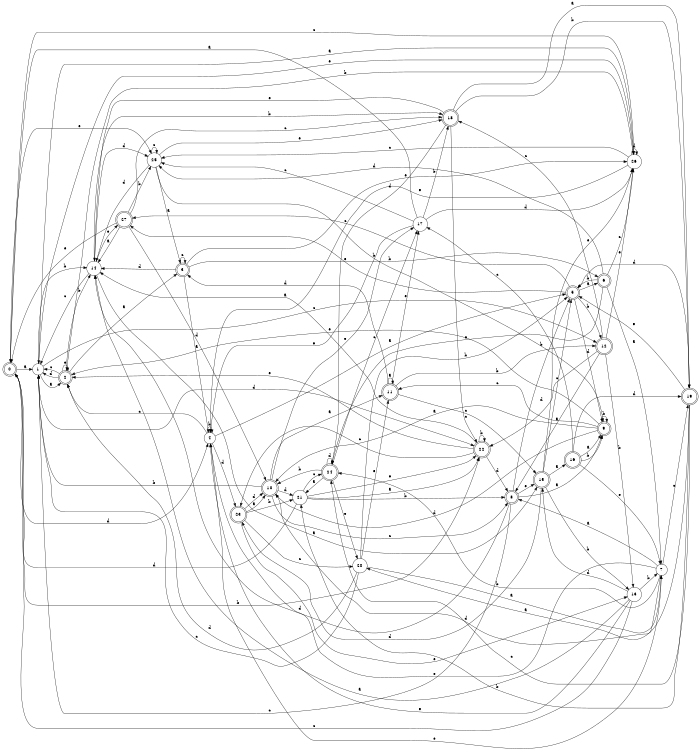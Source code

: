 digraph n23_9 {
__start0 [label="" shape="none"];

rankdir=LR;
size="8,5";

s0 [style="rounded,filled", color="black", fillcolor="white" shape="doublecircle", label="0"];
s1 [style="filled", color="black", fillcolor="white" shape="circle", label="1"];
s2 [style="rounded,filled", color="black", fillcolor="white" shape="doublecircle", label="2"];
s3 [style="rounded,filled", color="black", fillcolor="white" shape="doublecircle", label="3"];
s4 [style="filled", color="black", fillcolor="white" shape="circle", label="4"];
s5 [style="rounded,filled", color="black", fillcolor="white" shape="doublecircle", label="5"];
s6 [style="rounded,filled", color="black", fillcolor="white" shape="doublecircle", label="6"];
s7 [style="filled", color="black", fillcolor="white" shape="circle", label="7"];
s8 [style="rounded,filled", color="black", fillcolor="white" shape="doublecircle", label="8"];
s9 [style="rounded,filled", color="black", fillcolor="white" shape="doublecircle", label="9"];
s10 [style="rounded,filled", color="black", fillcolor="white" shape="doublecircle", label="10"];
s11 [style="rounded,filled", color="black", fillcolor="white" shape="doublecircle", label="11"];
s12 [style="rounded,filled", color="black", fillcolor="white" shape="doublecircle", label="12"];
s13 [style="filled", color="black", fillcolor="white" shape="circle", label="13"];
s14 [style="filled", color="black", fillcolor="white" shape="circle", label="14"];
s15 [style="rounded,filled", color="black", fillcolor="white" shape="doublecircle", label="15"];
s16 [style="rounded,filled", color="black", fillcolor="white" shape="doublecircle", label="16"];
s17 [style="filled", color="black", fillcolor="white" shape="circle", label="17"];
s18 [style="rounded,filled", color="black", fillcolor="white" shape="doublecircle", label="18"];
s19 [style="rounded,filled", color="black", fillcolor="white" shape="doublecircle", label="19"];
s20 [style="filled", color="black", fillcolor="white" shape="circle", label="20"];
s21 [style="filled", color="black", fillcolor="white" shape="circle", label="21"];
s22 [style="rounded,filled", color="black", fillcolor="white" shape="doublecircle", label="22"];
s23 [style="rounded,filled", color="black", fillcolor="white" shape="doublecircle", label="23"];
s24 [style="rounded,filled", color="black", fillcolor="white" shape="doublecircle", label="24"];
s25 [style="filled", color="black", fillcolor="white" shape="circle", label="25"];
s26 [style="filled", color="black", fillcolor="white" shape="circle", label="26"];
s27 [style="rounded,filled", color="black", fillcolor="white" shape="doublecircle", label="27"];
s0 -> s1 [label="a"];
s0 -> s22 [label="b"];
s0 -> s26 [label="c"];
s0 -> s4 [label="d"];
s0 -> s25 [label="e"];
s1 -> s2 [label="a"];
s1 -> s14 [label="b"];
s1 -> s12 [label="c"];
s1 -> s22 [label="d"];
s1 -> s26 [label="e"];
s2 -> s3 [label="a"];
s2 -> s14 [label="b"];
s2 -> s1 [label="c"];
s2 -> s1 [label="d"];
s2 -> s2 [label="e"];
s3 -> s4 [label="a"];
s3 -> s6 [label="b"];
s3 -> s3 [label="c"];
s3 -> s14 [label="d"];
s3 -> s26 [label="e"];
s4 -> s5 [label="a"];
s4 -> s4 [label="b"];
s4 -> s2 [label="c"];
s4 -> s23 [label="d"];
s4 -> s7 [label="e"];
s5 -> s6 [label="a"];
s5 -> s12 [label="b"];
s5 -> s27 [label="c"];
s5 -> s9 [label="d"];
s5 -> s27 [label="e"];
s6 -> s7 [label="a"];
s6 -> s5 [label="b"];
s6 -> s26 [label="c"];
s6 -> s25 [label="d"];
s6 -> s24 [label="e"];
s7 -> s8 [label="a"];
s7 -> s24 [label="b"];
s7 -> s19 [label="c"];
s7 -> s10 [label="d"];
s7 -> s4 [label="e"];
s8 -> s9 [label="a"];
s8 -> s5 [label="b"];
s8 -> s1 [label="c"];
s8 -> s14 [label="d"];
s8 -> s15 [label="e"];
s9 -> s10 [label="a"];
s9 -> s9 [label="b"];
s9 -> s11 [label="c"];
s9 -> s10 [label="d"];
s9 -> s2 [label="e"];
s10 -> s11 [label="a"];
s10 -> s1 [label="b"];
s10 -> s8 [label="c"];
s10 -> s21 [label="d"];
s10 -> s17 [label="e"];
s11 -> s11 [label="a"];
s11 -> s12 [label="b"];
s11 -> s15 [label="c"];
s11 -> s3 [label="d"];
s11 -> s17 [label="e"];
s12 -> s8 [label="a"];
s12 -> s13 [label="b"];
s12 -> s18 [label="c"];
s12 -> s22 [label="d"];
s12 -> s26 [label="e"];
s13 -> s14 [label="a"];
s13 -> s7 [label="b"];
s13 -> s0 [label="c"];
s13 -> s15 [label="d"];
s13 -> s4 [label="e"];
s14 -> s15 [label="a"];
s14 -> s18 [label="b"];
s14 -> s1 [label="c"];
s14 -> s25 [label="d"];
s14 -> s27 [label="e"];
s15 -> s16 [label="a"];
s15 -> s13 [label="b"];
s15 -> s5 [label="c"];
s15 -> s23 [label="d"];
s15 -> s26 [label="e"];
s16 -> s9 [label="a"];
s16 -> s9 [label="b"];
s16 -> s17 [label="c"];
s16 -> s19 [label="d"];
s16 -> s7 [label="e"];
s17 -> s0 [label="a"];
s17 -> s18 [label="b"];
s17 -> s25 [label="c"];
s17 -> s26 [label="d"];
s17 -> s4 [label="e"];
s18 -> s19 [label="a"];
s18 -> s19 [label="b"];
s18 -> s22 [label="c"];
s18 -> s24 [label="d"];
s18 -> s14 [label="e"];
s19 -> s20 [label="a"];
s19 -> s21 [label="b"];
s19 -> s24 [label="c"];
s19 -> s5 [label="d"];
s19 -> s5 [label="e"];
s20 -> s7 [label="a"];
s20 -> s5 [label="b"];
s20 -> s1 [label="c"];
s20 -> s2 [label="d"];
s20 -> s11 [label="e"];
s21 -> s22 [label="a"];
s21 -> s8 [label="b"];
s21 -> s24 [label="c"];
s21 -> s0 [label="d"];
s21 -> s22 [label="e"];
s22 -> s14 [label="a"];
s22 -> s22 [label="b"];
s22 -> s23 [label="c"];
s22 -> s8 [label="d"];
s22 -> s2 [label="e"];
s23 -> s10 [label="a"];
s23 -> s21 [label="b"];
s23 -> s20 [label="c"];
s23 -> s10 [label="d"];
s23 -> s13 [label="e"];
s24 -> s21 [label="a"];
s24 -> s10 [label="b"];
s24 -> s17 [label="c"];
s24 -> s24 [label="d"];
s24 -> s20 [label="e"];
s25 -> s3 [label="a"];
s25 -> s9 [label="b"];
s25 -> s25 [label="c"];
s25 -> s14 [label="d"];
s25 -> s18 [label="e"];
s26 -> s1 [label="a"];
s26 -> s2 [label="b"];
s26 -> s25 [label="c"];
s26 -> s26 [label="d"];
s26 -> s4 [label="e"];
s27 -> s14 [label="a"];
s27 -> s25 [label="b"];
s27 -> s18 [label="c"];
s27 -> s10 [label="d"];
s27 -> s0 [label="e"];

}